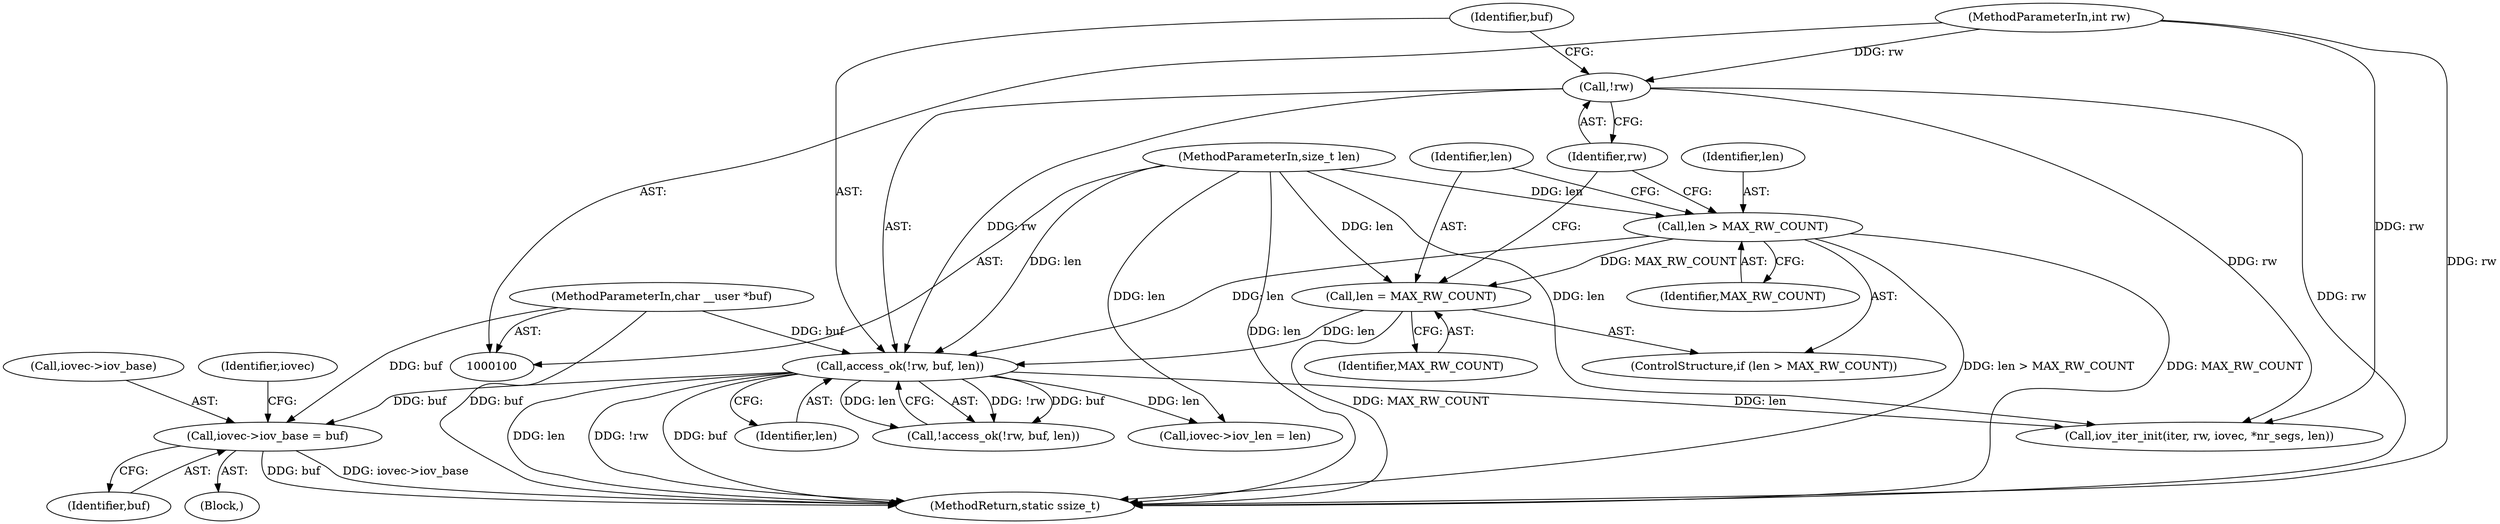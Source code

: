 digraph "0_linux_4c185ce06dca14f5cea192f5a2c981ef50663f2b_0@pointer" {
"1000127" [label="(Call,iovec->iov_base = buf)"];
"1000119" [label="(Call,access_ok(!rw, buf, len))"];
"1000120" [label="(Call,!rw)"];
"1000102" [label="(MethodParameterIn,int rw)"];
"1000103" [label="(MethodParameterIn,char __user *buf)"];
"1000113" [label="(Call,len = MAX_RW_COUNT)"];
"1000110" [label="(Call,len > MAX_RW_COUNT)"];
"1000105" [label="(MethodParameterIn,size_t len)"];
"1000150" [label="(MethodReturn,static ssize_t)"];
"1000120" [label="(Call,!rw)"];
"1000109" [label="(ControlStructure,if (len > MAX_RW_COUNT))"];
"1000141" [label="(Call,iov_iter_init(iter, rw, iovec, *nr_segs, len))"];
"1000102" [label="(MethodParameterIn,int rw)"];
"1000121" [label="(Identifier,rw)"];
"1000122" [label="(Identifier,buf)"];
"1000127" [label="(Call,iovec->iov_base = buf)"];
"1000118" [label="(Call,!access_ok(!rw, buf, len))"];
"1000119" [label="(Call,access_ok(!rw, buf, len))"];
"1000112" [label="(Identifier,MAX_RW_COUNT)"];
"1000105" [label="(MethodParameterIn,size_t len)"];
"1000114" [label="(Identifier,len)"];
"1000115" [label="(Identifier,MAX_RW_COUNT)"];
"1000131" [label="(Identifier,buf)"];
"1000132" [label="(Call,iovec->iov_len = len)"];
"1000123" [label="(Identifier,len)"];
"1000128" [label="(Call,iovec->iov_base)"];
"1000113" [label="(Call,len = MAX_RW_COUNT)"];
"1000134" [label="(Identifier,iovec)"];
"1000111" [label="(Identifier,len)"];
"1000108" [label="(Block,)"];
"1000103" [label="(MethodParameterIn,char __user *buf)"];
"1000110" [label="(Call,len > MAX_RW_COUNT)"];
"1000127" -> "1000108"  [label="AST: "];
"1000127" -> "1000131"  [label="CFG: "];
"1000128" -> "1000127"  [label="AST: "];
"1000131" -> "1000127"  [label="AST: "];
"1000134" -> "1000127"  [label="CFG: "];
"1000127" -> "1000150"  [label="DDG: iovec->iov_base"];
"1000127" -> "1000150"  [label="DDG: buf"];
"1000119" -> "1000127"  [label="DDG: buf"];
"1000103" -> "1000127"  [label="DDG: buf"];
"1000119" -> "1000118"  [label="AST: "];
"1000119" -> "1000123"  [label="CFG: "];
"1000120" -> "1000119"  [label="AST: "];
"1000122" -> "1000119"  [label="AST: "];
"1000123" -> "1000119"  [label="AST: "];
"1000118" -> "1000119"  [label="CFG: "];
"1000119" -> "1000150"  [label="DDG: len"];
"1000119" -> "1000150"  [label="DDG: !rw"];
"1000119" -> "1000150"  [label="DDG: buf"];
"1000119" -> "1000118"  [label="DDG: !rw"];
"1000119" -> "1000118"  [label="DDG: buf"];
"1000119" -> "1000118"  [label="DDG: len"];
"1000120" -> "1000119"  [label="DDG: rw"];
"1000103" -> "1000119"  [label="DDG: buf"];
"1000113" -> "1000119"  [label="DDG: len"];
"1000110" -> "1000119"  [label="DDG: len"];
"1000105" -> "1000119"  [label="DDG: len"];
"1000119" -> "1000132"  [label="DDG: len"];
"1000119" -> "1000141"  [label="DDG: len"];
"1000120" -> "1000121"  [label="CFG: "];
"1000121" -> "1000120"  [label="AST: "];
"1000122" -> "1000120"  [label="CFG: "];
"1000120" -> "1000150"  [label="DDG: rw"];
"1000102" -> "1000120"  [label="DDG: rw"];
"1000120" -> "1000141"  [label="DDG: rw"];
"1000102" -> "1000100"  [label="AST: "];
"1000102" -> "1000150"  [label="DDG: rw"];
"1000102" -> "1000141"  [label="DDG: rw"];
"1000103" -> "1000100"  [label="AST: "];
"1000103" -> "1000150"  [label="DDG: buf"];
"1000113" -> "1000109"  [label="AST: "];
"1000113" -> "1000115"  [label="CFG: "];
"1000114" -> "1000113"  [label="AST: "];
"1000115" -> "1000113"  [label="AST: "];
"1000121" -> "1000113"  [label="CFG: "];
"1000113" -> "1000150"  [label="DDG: MAX_RW_COUNT"];
"1000110" -> "1000113"  [label="DDG: MAX_RW_COUNT"];
"1000105" -> "1000113"  [label="DDG: len"];
"1000110" -> "1000109"  [label="AST: "];
"1000110" -> "1000112"  [label="CFG: "];
"1000111" -> "1000110"  [label="AST: "];
"1000112" -> "1000110"  [label="AST: "];
"1000114" -> "1000110"  [label="CFG: "];
"1000121" -> "1000110"  [label="CFG: "];
"1000110" -> "1000150"  [label="DDG: MAX_RW_COUNT"];
"1000110" -> "1000150"  [label="DDG: len > MAX_RW_COUNT"];
"1000105" -> "1000110"  [label="DDG: len"];
"1000105" -> "1000100"  [label="AST: "];
"1000105" -> "1000150"  [label="DDG: len"];
"1000105" -> "1000132"  [label="DDG: len"];
"1000105" -> "1000141"  [label="DDG: len"];
}
